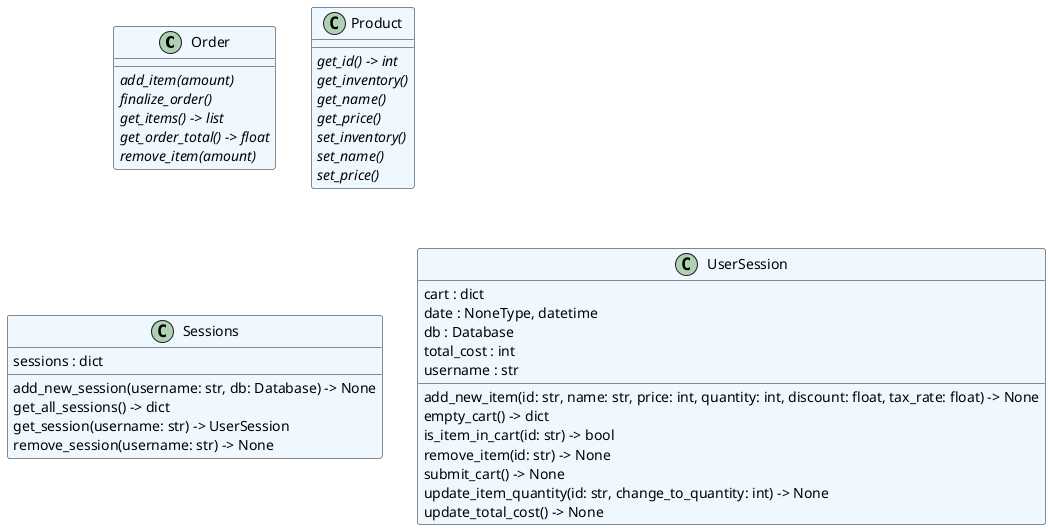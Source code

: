 @startuml classes
set namespaceSeparator none
class "Order" as core.order.Order #aliceblue {
  {abstract}add_item(amount)
  {abstract}finalize_order()
  {abstract}get_items() -> list
  {abstract}get_order_total() -> float
  {abstract}remove_item(amount)
}
class "Product" as core.product.Product #aliceblue {
  {abstract}get_id() -> int
  {abstract}get_inventory()
  {abstract}get_name()
  {abstract}get_price()
  {abstract}set_inventory()
  {abstract}set_name()
  {abstract}set_price()
}
class "Sessions" as core.session.Sessions #aliceblue {
  sessions : dict
  add_new_session(username: str, db: Database) -> None
  get_all_sessions() -> dict
  get_session(username: str) -> UserSession
  remove_session(username: str) -> None
}
class "UserSession" as core.session.UserSession #aliceblue {
  cart : dict
  date : NoneType, datetime
  db : Database
  total_cost : int
  username : str
  add_new_item(id: str, name: str, price: int, quantity: int, discount: float, tax_rate: float) -> None
  empty_cart() -> dict
  is_item_in_cart(id: str) -> bool
  remove_item(id: str) -> None
  submit_cart() -> None
  update_item_quantity(id: str, change_to_quantity: int) -> None
  update_total_cost() -> None
}
@enduml
